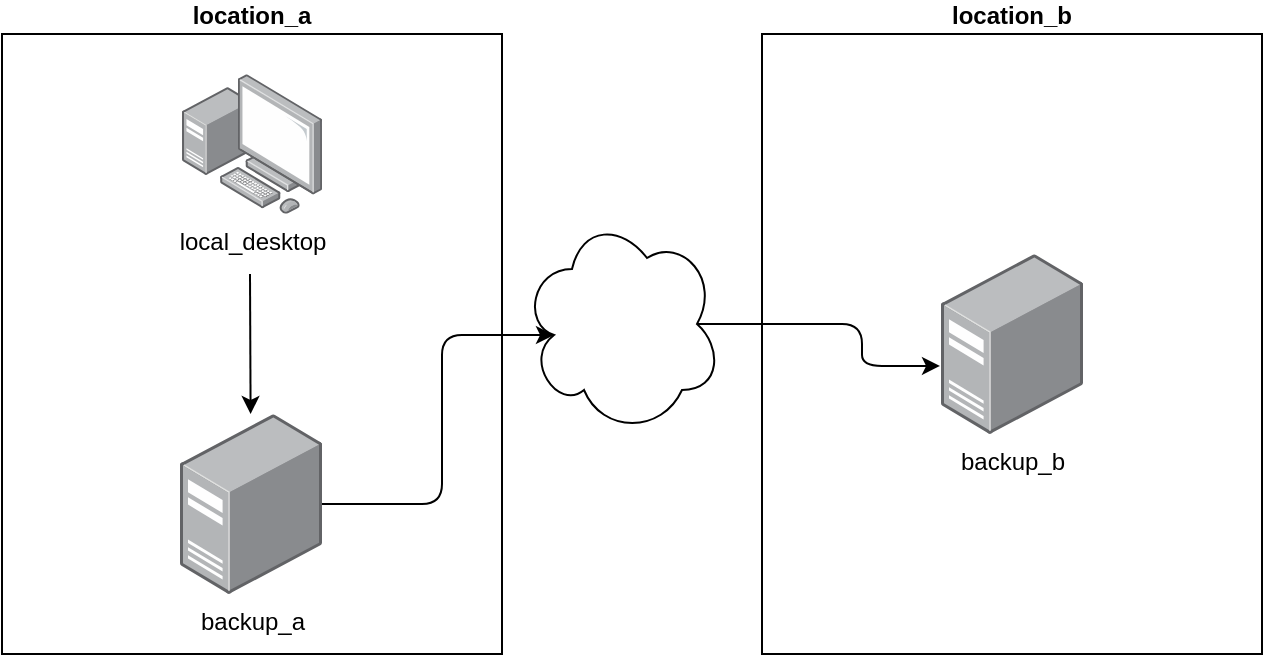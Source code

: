 <mxfile version="14.3.2" type="github">
  <diagram id="9oh7qsvAncNWxjIL04bf" name="Page-1">
    <mxGraphModel dx="1102" dy="590" grid="1" gridSize="10" guides="1" tooltips="1" connect="1" arrows="1" fold="1" page="1" pageScale="1" pageWidth="850" pageHeight="1100" math="0" shadow="0">
      <root>
        <mxCell id="0" />
        <mxCell id="1" parent="0" />
        <mxCell id="duJ8XisY2NvJt75ONOaO-10" value="location_a" style="rounded=0;whiteSpace=wrap;html=1;labelPosition=center;verticalLabelPosition=top;align=center;verticalAlign=bottom;fontStyle=1" vertex="1" parent="1">
          <mxGeometry x="30" y="20" width="250" height="310" as="geometry" />
        </mxCell>
        <mxCell id="duJ8XisY2NvJt75ONOaO-3" value="backup_a" style="points=[];aspect=fixed;html=1;align=center;shadow=0;dashed=0;image;image=img/lib/allied_telesis/computer_and_terminals/Server_Desktop.svg;" vertex="1" parent="1">
          <mxGeometry x="119" y="210" width="71" height="90" as="geometry" />
        </mxCell>
        <mxCell id="duJ8XisY2NvJt75ONOaO-4" value="local_desktop" style="points=[];aspect=fixed;html=1;align=center;shadow=0;dashed=0;image;image=img/lib/allied_telesis/computer_and_terminals/Personal_Computer_with_Server.svg;" vertex="1" parent="1">
          <mxGeometry x="120" y="40" width="70" height="70" as="geometry" />
        </mxCell>
        <mxCell id="duJ8XisY2NvJt75ONOaO-11" value="" style="endArrow=classic;html=1;" edge="1" parent="1" target="duJ8XisY2NvJt75ONOaO-3">
          <mxGeometry width="50" height="50" relative="1" as="geometry">
            <mxPoint x="154" y="140" as="sourcePoint" />
            <mxPoint x="450" y="190" as="targetPoint" />
          </mxGeometry>
        </mxCell>
        <mxCell id="duJ8XisY2NvJt75ONOaO-12" value="location_b" style="rounded=0;whiteSpace=wrap;html=1;labelPosition=center;verticalLabelPosition=top;align=center;verticalAlign=bottom;fontStyle=1" vertex="1" parent="1">
          <mxGeometry x="410" y="20" width="250" height="310" as="geometry" />
        </mxCell>
        <mxCell id="duJ8XisY2NvJt75ONOaO-15" value="backup_b" style="points=[];aspect=fixed;html=1;align=center;shadow=0;dashed=0;image;image=img/lib/allied_telesis/computer_and_terminals/Server_Desktop.svg;" vertex="1" parent="1">
          <mxGeometry x="499.5" y="130" width="71" height="90" as="geometry" />
        </mxCell>
        <mxCell id="duJ8XisY2NvJt75ONOaO-16" value="" style="ellipse;shape=cloud;whiteSpace=wrap;html=1;" vertex="1" parent="1">
          <mxGeometry x="290" y="110" width="100" height="110" as="geometry" />
        </mxCell>
        <mxCell id="duJ8XisY2NvJt75ONOaO-17" value="" style="edgeStyle=elbowEdgeStyle;elbow=horizontal;endArrow=classic;html=1;entryX=0.16;entryY=0.55;entryDx=0;entryDy=0;entryPerimeter=0;" edge="1" parent="1" source="duJ8XisY2NvJt75ONOaO-3" target="duJ8XisY2NvJt75ONOaO-16">
          <mxGeometry width="50" height="50" relative="1" as="geometry">
            <mxPoint x="400" y="170" as="sourcePoint" />
            <mxPoint x="450" y="120" as="targetPoint" />
            <Array as="points">
              <mxPoint x="250" y="200" />
            </Array>
          </mxGeometry>
        </mxCell>
        <mxCell id="duJ8XisY2NvJt75ONOaO-18" value="" style="edgeStyle=elbowEdgeStyle;elbow=horizontal;endArrow=classic;html=1;entryX=-0.007;entryY=0.622;entryDx=0;entryDy=0;entryPerimeter=0;exitX=0.875;exitY=0.5;exitDx=0;exitDy=0;exitPerimeter=0;" edge="1" parent="1" source="duJ8XisY2NvJt75ONOaO-16" target="duJ8XisY2NvJt75ONOaO-15">
          <mxGeometry width="50" height="50" relative="1" as="geometry">
            <mxPoint x="390" y="164.5" as="sourcePoint" />
            <mxPoint x="506" y="80" as="targetPoint" />
            <Array as="points">
              <mxPoint x="460" y="166" />
            </Array>
          </mxGeometry>
        </mxCell>
      </root>
    </mxGraphModel>
  </diagram>
</mxfile>
